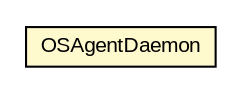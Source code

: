 #!/usr/local/bin/dot
#
# Class diagram 
# Generated by UMLGraph version R5_6-24-gf6e263 (http://www.umlgraph.org/)
#

digraph G {
	edge [fontname="arial",fontsize=10,labelfontname="arial",labelfontsize=10];
	node [fontname="arial",fontsize=10,shape=plaintext];
	nodesep=0.25;
	ranksep=0.5;
	// org.miloss.fgsms.osagent.OSAgentDaemon
	c832517 [label=<<table title="org.miloss.fgsms.osagent.OSAgentDaemon" border="0" cellborder="1" cellspacing="0" cellpadding="2" port="p" bgcolor="lemonChiffon" href="./OSAgentDaemon.html">
		<tr><td><table border="0" cellspacing="0" cellpadding="1">
<tr><td align="center" balign="center"> OSAgentDaemon </td></tr>
		</table></td></tr>
		</table>>, URL="./OSAgentDaemon.html", fontname="arial", fontcolor="black", fontsize=10.0];
}

